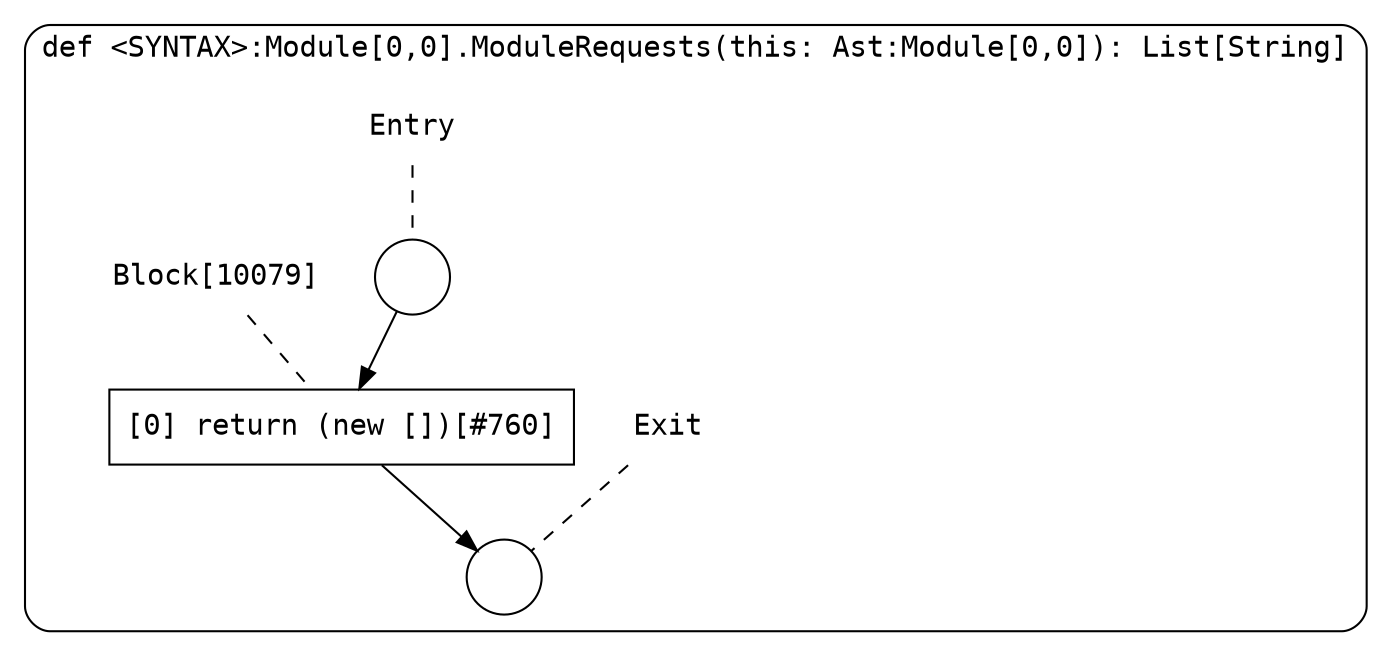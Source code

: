 digraph {
  graph [fontname = "Consolas"]
  node [fontname = "Consolas"]
  edge [fontname = "Consolas"]
  subgraph cluster1872 {
    label = "def <SYNTAX>:Module[0,0].ModuleRequests(this: Ast:Module[0,0]): List[String]"
    style = rounded
    cluster1872_entry_name [shape=none, label=<<font color="black">Entry</font>>]
    cluster1872_entry_name -> cluster1872_entry [arrowhead=none, color="black", style=dashed]
    cluster1872_entry [shape=circle label=" " color="black" fillcolor="white" style=filled]
    cluster1872_entry -> node10079 [color="black"]
    cluster1872_exit_name [shape=none, label=<<font color="black">Exit</font>>]
    cluster1872_exit_name -> cluster1872_exit [arrowhead=none, color="black", style=dashed]
    cluster1872_exit [shape=circle label=" " color="black" fillcolor="white" style=filled]
    node10079_name [shape=none, label=<<font color="black">Block[10079]</font>>]
    node10079_name -> node10079 [arrowhead=none, color="black", style=dashed]
    node10079 [shape=box, label=<<font color="black">[0] return (new [])[#760]<BR ALIGN="LEFT"/></font>> color="black" fillcolor="white", style=filled]
    node10079 -> cluster1872_exit [color="black"]
  }
}